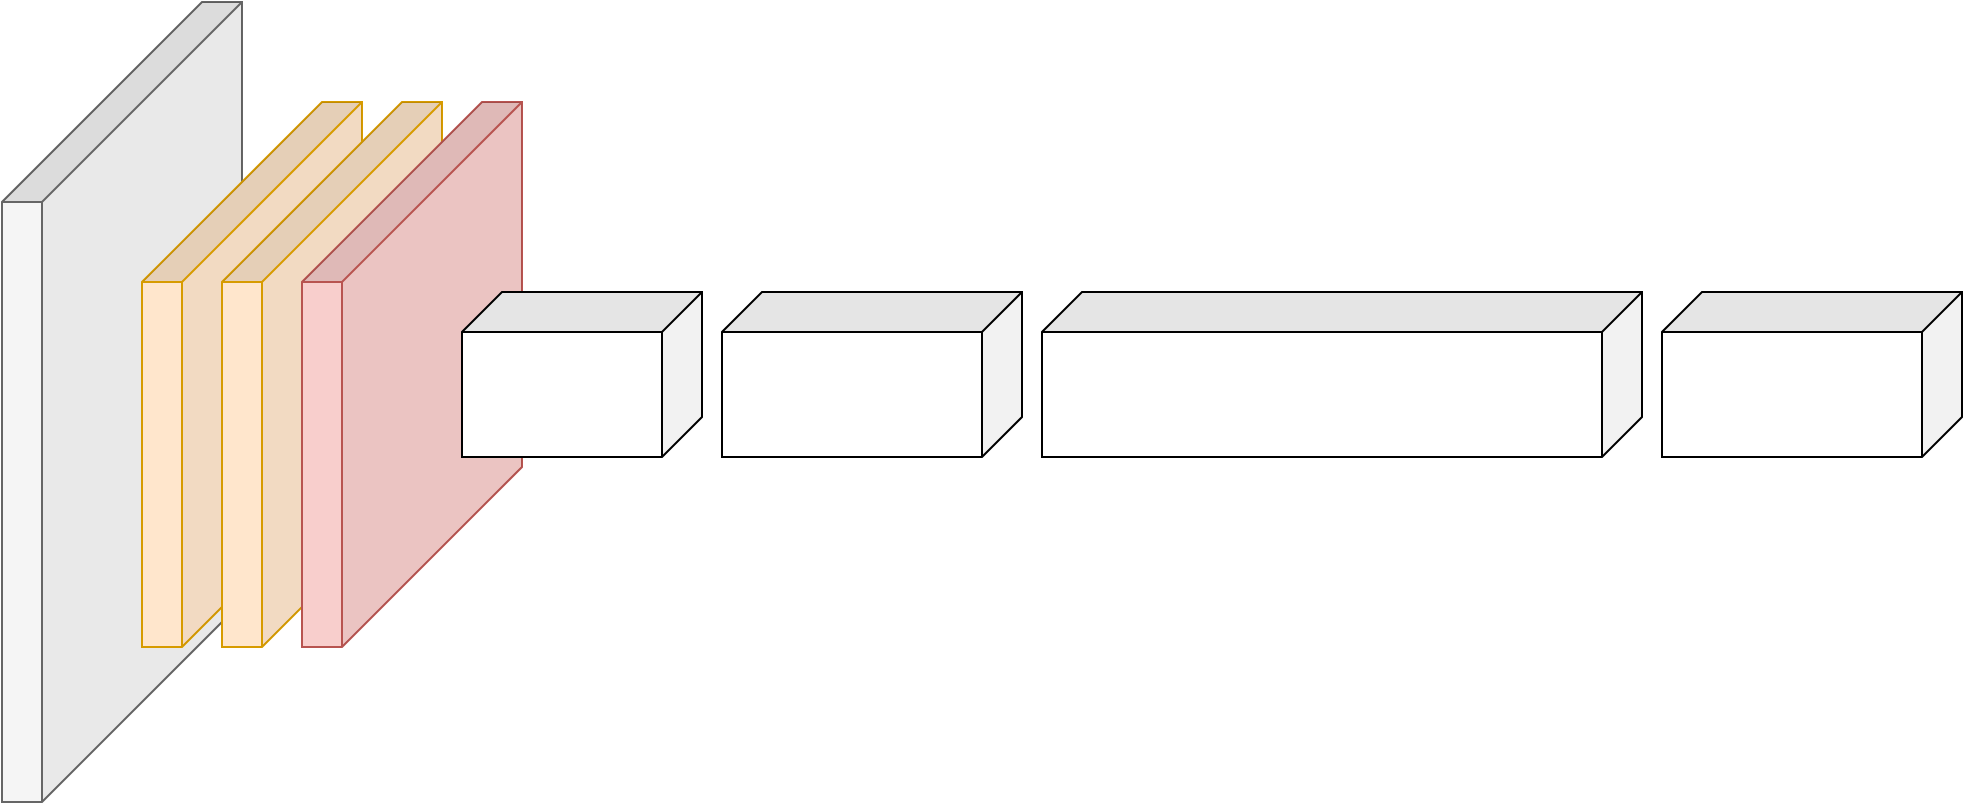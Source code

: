 <mxfile version="19.0.0" type="github">
  <diagram id="WtwdLTahFNagl0Wl4QjL" name="Page-1">
    <mxGraphModel dx="2062" dy="1122" grid="1" gridSize="10" guides="1" tooltips="1" connect="1" arrows="1" fold="1" page="1" pageScale="1" pageWidth="850" pageHeight="1100" math="0" shadow="0">
      <root>
        <mxCell id="0" />
        <mxCell id="1" parent="0" />
        <mxCell id="Eg7NcJpNhZgTsHoe7SzR-1" value="" style="shape=cube;whiteSpace=wrap;html=1;boundedLbl=1;backgroundOutline=1;darkOpacity=0.05;darkOpacity2=0.1;size=100;direction=south;fillColor=#f5f5f5;fontColor=#333333;strokeColor=#666666;" vertex="1" parent="1">
          <mxGeometry x="30" y="270" width="120" height="400" as="geometry" />
        </mxCell>
        <mxCell id="Eg7NcJpNhZgTsHoe7SzR-2" value="" style="shape=cube;whiteSpace=wrap;html=1;boundedLbl=1;backgroundOutline=1;darkOpacity=0.05;darkOpacity2=0.1;size=90;direction=south;fillColor=#ffe6cc;strokeColor=#d79b00;" vertex="1" parent="1">
          <mxGeometry x="100" y="320" width="110" height="272.5" as="geometry" />
        </mxCell>
        <mxCell id="Eg7NcJpNhZgTsHoe7SzR-5" value="" style="shape=cube;whiteSpace=wrap;html=1;boundedLbl=1;backgroundOutline=1;darkOpacity=0.05;darkOpacity2=0.1;size=90;direction=south;fillColor=#ffe6cc;strokeColor=#d79b00;" vertex="1" parent="1">
          <mxGeometry x="140" y="320" width="110" height="272.5" as="geometry" />
        </mxCell>
        <mxCell id="Eg7NcJpNhZgTsHoe7SzR-6" value="" style="shape=cube;whiteSpace=wrap;html=1;boundedLbl=1;backgroundOutline=1;darkOpacity=0.05;darkOpacity2=0.1;size=90;direction=south;fillColor=#f8cecc;strokeColor=#b85450;" vertex="1" parent="1">
          <mxGeometry x="180" y="320" width="110" height="272.5" as="geometry" />
        </mxCell>
        <mxCell id="Eg7NcJpNhZgTsHoe7SzR-7" value="" style="shape=cube;whiteSpace=wrap;html=1;boundedLbl=1;backgroundOutline=1;darkOpacity=0.05;darkOpacity2=0.1;size=20;direction=south;" vertex="1" parent="1">
          <mxGeometry x="260" y="415" width="120" height="82.5" as="geometry" />
        </mxCell>
        <mxCell id="Eg7NcJpNhZgTsHoe7SzR-8" value="" style="shape=cube;whiteSpace=wrap;html=1;boundedLbl=1;backgroundOutline=1;darkOpacity=0.05;darkOpacity2=0.1;size=20;direction=south;" vertex="1" parent="1">
          <mxGeometry x="390" y="415" width="150" height="82.5" as="geometry" />
        </mxCell>
        <mxCell id="Eg7NcJpNhZgTsHoe7SzR-9" value="" style="shape=cube;whiteSpace=wrap;html=1;boundedLbl=1;backgroundOutline=1;darkOpacity=0.05;darkOpacity2=0.1;size=20;direction=south;" vertex="1" parent="1">
          <mxGeometry x="550" y="415" width="300" height="82.5" as="geometry" />
        </mxCell>
        <mxCell id="Eg7NcJpNhZgTsHoe7SzR-11" value="" style="shape=cube;whiteSpace=wrap;html=1;boundedLbl=1;backgroundOutline=1;darkOpacity=0.05;darkOpacity2=0.1;size=20;direction=south;" vertex="1" parent="1">
          <mxGeometry x="860" y="415" width="150" height="82.5" as="geometry" />
        </mxCell>
      </root>
    </mxGraphModel>
  </diagram>
</mxfile>
